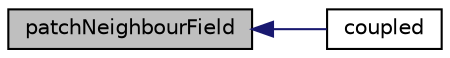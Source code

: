 digraph "patchNeighbourField"
{
  bgcolor="transparent";
  edge [fontname="Helvetica",fontsize="10",labelfontname="Helvetica",labelfontsize="10"];
  node [fontname="Helvetica",fontsize="10",shape=record];
  rankdir="LR";
  Node336 [label="patchNeighbourField",height=0.2,width=0.4,color="black", fillcolor="grey75", style="filled", fontcolor="black"];
  Node336 -> Node337 [dir="back",color="midnightblue",fontsize="10",style="solid",fontname="Helvetica"];
  Node337 [label="coupled",height=0.2,width=0.4,color="black",URL="$a22833.html#a39c01db0e66d00fe0621a0c7e5fc4ead",tooltip="Return true if running parallel. "];
}
